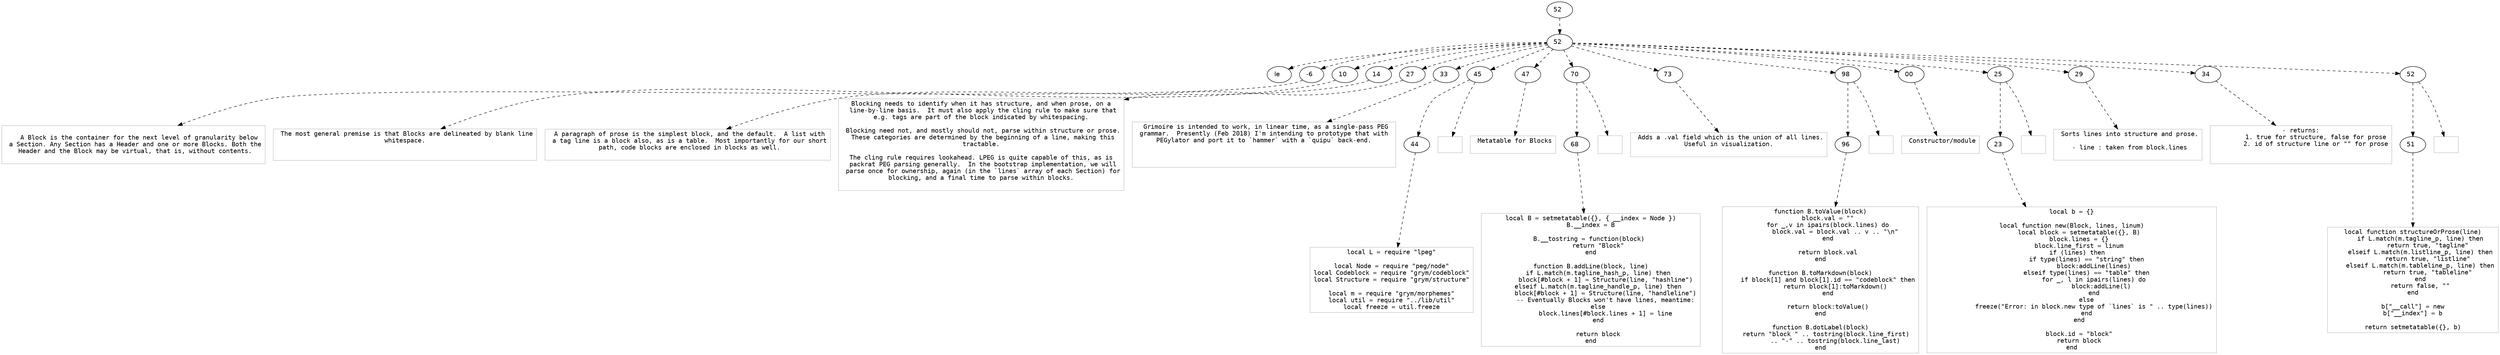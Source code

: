 digraph hierarchy {

node [fontname=Helvetica]
edge [style=dashed]

doc_0 [label="52  "]

doc_0 -> { section_1}
{rank=same; section_1}

section_1 [label="52  "]

section_1 -> { header_2 block_3 block_4 block_5 block_6 block_7 block_8 block_9 block_10 block_11 block_12 block_13 block_14 block_15 block_16 block_17}
{rank=same; header_2 block_3 block_4 block_5 block_6 block_7 block_8 block_9 block_10 block_11 block_12 block_13 block_14 block_15 block_16 block_17}

header_2 [label="le  "]
block_3 [label="-6  "]
block_4 [label="10  "]
block_5 [label="14  "]
block_6 [label="27  "]
block_7 [label="33  "]
block_8 [label="45  "]
block_9 [label="47  "]
block_10 [label="70  "]
block_11 [label="73  "]
block_12 [label="98  "]
block_13 [label="00  "]
block_14 [label="25  "]
block_15 [label="29  "]
block_16 [label="34  "]
block_17 [label="52  "]


block_3 -> leaf_18
leaf_18  [color=Gray,shape=rectangle,fontname=Inconsolata,label="
   A Block is the container for the next level of granularity below
 a Section. Any Section has a Header and one or more Blocks. Both the
 Header and the Block may be virtual, that is, without contents.

"]
block_4 -> leaf_19
leaf_19  [color=Gray,shape=rectangle,fontname=Inconsolata,label=" The most general premise is that Blocks are delineated by blank line
 whitespace. 


"]
block_5 -> leaf_20
leaf_20  [color=Gray,shape=rectangle,fontname=Inconsolata,label=" A paragraph of prose is the simplest block, and the default.  A list with
 a tag line is a block also, as is a table.  Most importantly for our short
 path, code blocks are enclosed in blocks as well.

"]
block_6 -> leaf_21
leaf_21  [color=Gray,shape=rectangle,fontname=Inconsolata,label=" Blocking needs to identify when it has structure, and when prose, on a 
 line-by-line basis.  It must also apply the cling rule to make sure that
 e.g. tags are part of the block indicated by whitespacing. 
 
 Blocking need not, and mostly should not, parse within structure or prose.
 These categories are determined by the beginning of a line, making this
 tractable. 
 
 The cling rule requires lookahead. LPEG is quite capable of this, as is 
 packrat PEG parsing generally.  In the bootstrap implementation, we will
 parse once for ownership, again (in the `lines` array of each Section) for
 blocking, and a final time to parse within blocks. 

"]
block_7 -> leaf_22
leaf_22  [color=Gray,shape=rectangle,fontname=Inconsolata,label=" Grimoire is intended to work, in linear time, as a single-pass PEG
 grammar.  Presently (Feb 2018) I'm intending to prototype that with 
 PEGylator and port it to `hammer` with a `quipu` back-end. 



"]block_8 -> { codeblock_23}
{rank=same; codeblock_23}

codeblock_23 [label="44  "]


codeblock_23 -> leaf_24
leaf_24  [color=Gray,shape=rectangle,fontname=Inconsolata,label="local L = require \"lpeg\"

local Node = require \"peg/node\"
local Codeblock = require \"grym/codeblock\"
local Structure = require \"grym/structure\"

local m = require \"grym/morphemes\"
local util = require \"../lib/util\"
local freeze = util.freeze
"]
block_8 -> leaf_25
leaf_25  [color=Gray,shape=rectangle,fontname=Inconsolata,label="
"]
block_9 -> leaf_26
leaf_26  [color=Gray,shape=rectangle,fontname=Inconsolata,label=" Metatable for Blocks

"]block_10 -> { codeblock_27}
{rank=same; codeblock_27}

codeblock_27 [label="68  "]


codeblock_27 -> leaf_28
leaf_28  [color=Gray,shape=rectangle,fontname=Inconsolata,label="local B = setmetatable({}, { __index = Node })
B.__index = B

B.__tostring = function(block) 
    return \"Block\"
end

function B.addLine(block, line)
    if L.match(m.tagline_hash_p, line) then
        block[#block + 1] = Structure(line, \"hashline\")
    elseif L.match(m.tagline_handle_p, line) then
        block[#block + 1] = Structure(line, \"handleline\")
        -- Eventually Blocks won't have lines, meantime:
    else
        block.lines[#block.lines + 1] = line
    end

    return block
end
"]
block_10 -> leaf_29
leaf_29  [color=Gray,shape=rectangle,fontname=Inconsolata,label="

"]
block_11 -> leaf_30
leaf_30  [color=Gray,shape=rectangle,fontname=Inconsolata,label=" Adds a .val field which is the union of all lines.
 Useful in visualization. 

"]block_12 -> { codeblock_31}
{rank=same; codeblock_31}

codeblock_31 [label="96  "]


codeblock_31 -> leaf_32
leaf_32  [color=Gray,shape=rectangle,fontname=Inconsolata,label="function B.toValue(block)
    block.val = \"\"
    for _,v in ipairs(block.lines) do
        block.val = block.val .. v .. \"\\n\"
    end

    return block.val
end

function B.toMarkdown(block)
    if block[1] and block[1].id == \"codeblock\" then
        return block[1]:toMarkdown()
    end
    
    return block:toValue()
end

function B.dotLabel(block)
    return \"block \" .. tostring(block.line_first) 
        .. \"-\" .. tostring(block.line_last)
end
"]
block_12 -> leaf_33
leaf_33  [color=Gray,shape=rectangle,fontname=Inconsolata,label="

"]
block_13 -> leaf_34
leaf_34  [color=Gray,shape=rectangle,fontname=Inconsolata,label=" Constructor/module

"]block_14 -> { codeblock_35}
{rank=same; codeblock_35}

codeblock_35 [label="23  "]


codeblock_35 -> leaf_36
leaf_36  [color=Gray,shape=rectangle,fontname=Inconsolata,label="local b = {}

local function new(Block, lines, linum)
    local block = setmetatable({}, B)
    block.lines = {}
    block.line_first = linum
    if (lines) then 
        if type(lines) == \"string\" then
            block:addLine(lines)
        elseif type(lines) == \"table\" then
            for _, l in ipairs(lines) do
                block:addLine(l)
            end
        else
            freeze(\"Error: in block.new type of `lines` is \" .. type(lines))
        end
    end

    block.id = \"block\"
    return block
end
"]
block_14 -> leaf_37
leaf_37  [color=Gray,shape=rectangle,fontname=Inconsolata,label="

"]
block_15 -> leaf_38
leaf_38  [color=Gray,shape=rectangle,fontname=Inconsolata,label=" Sorts lines into structure and prose.
 
 - line : taken from block.lines

"]
block_16 -> leaf_39
leaf_39  [color=Gray,shape=rectangle,fontname=Inconsolata,label=" - returns: 
        1. true for structure, false for prose
        2. id of structure line or \"\" for prose


"]block_17 -> { codeblock_40}
{rank=same; codeblock_40}

codeblock_40 [label="51  "]


codeblock_40 -> leaf_41
leaf_41  [color=Gray,shape=rectangle,fontname=Inconsolata,label="local function structureOrProse(line)
    if L.match(m.tagline_p, line) then
        return true, \"tagline\"
    elseif L.match(m.listline_p, line) then
        return true, \"listline\"
    elseif L.match(m.tableline_p, line) then
        return true, \"tableline\"
    end
    return false, \"\"
end

b[\"__call\"] = new
b[\"__index\"] = b

return setmetatable({}, b)
"]
block_17 -> leaf_42
leaf_42  [color=Gray,shape=rectangle,fontname=Inconsolata,label="
"]
}
